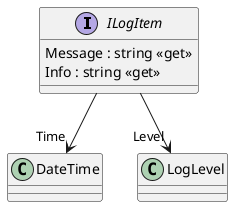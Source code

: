 @startuml
interface ILogItem {
    Message : string <<get>>
    Info : string <<get>>
}
ILogItem --> "Time" DateTime
ILogItem --> "Level" LogLevel
@enduml
